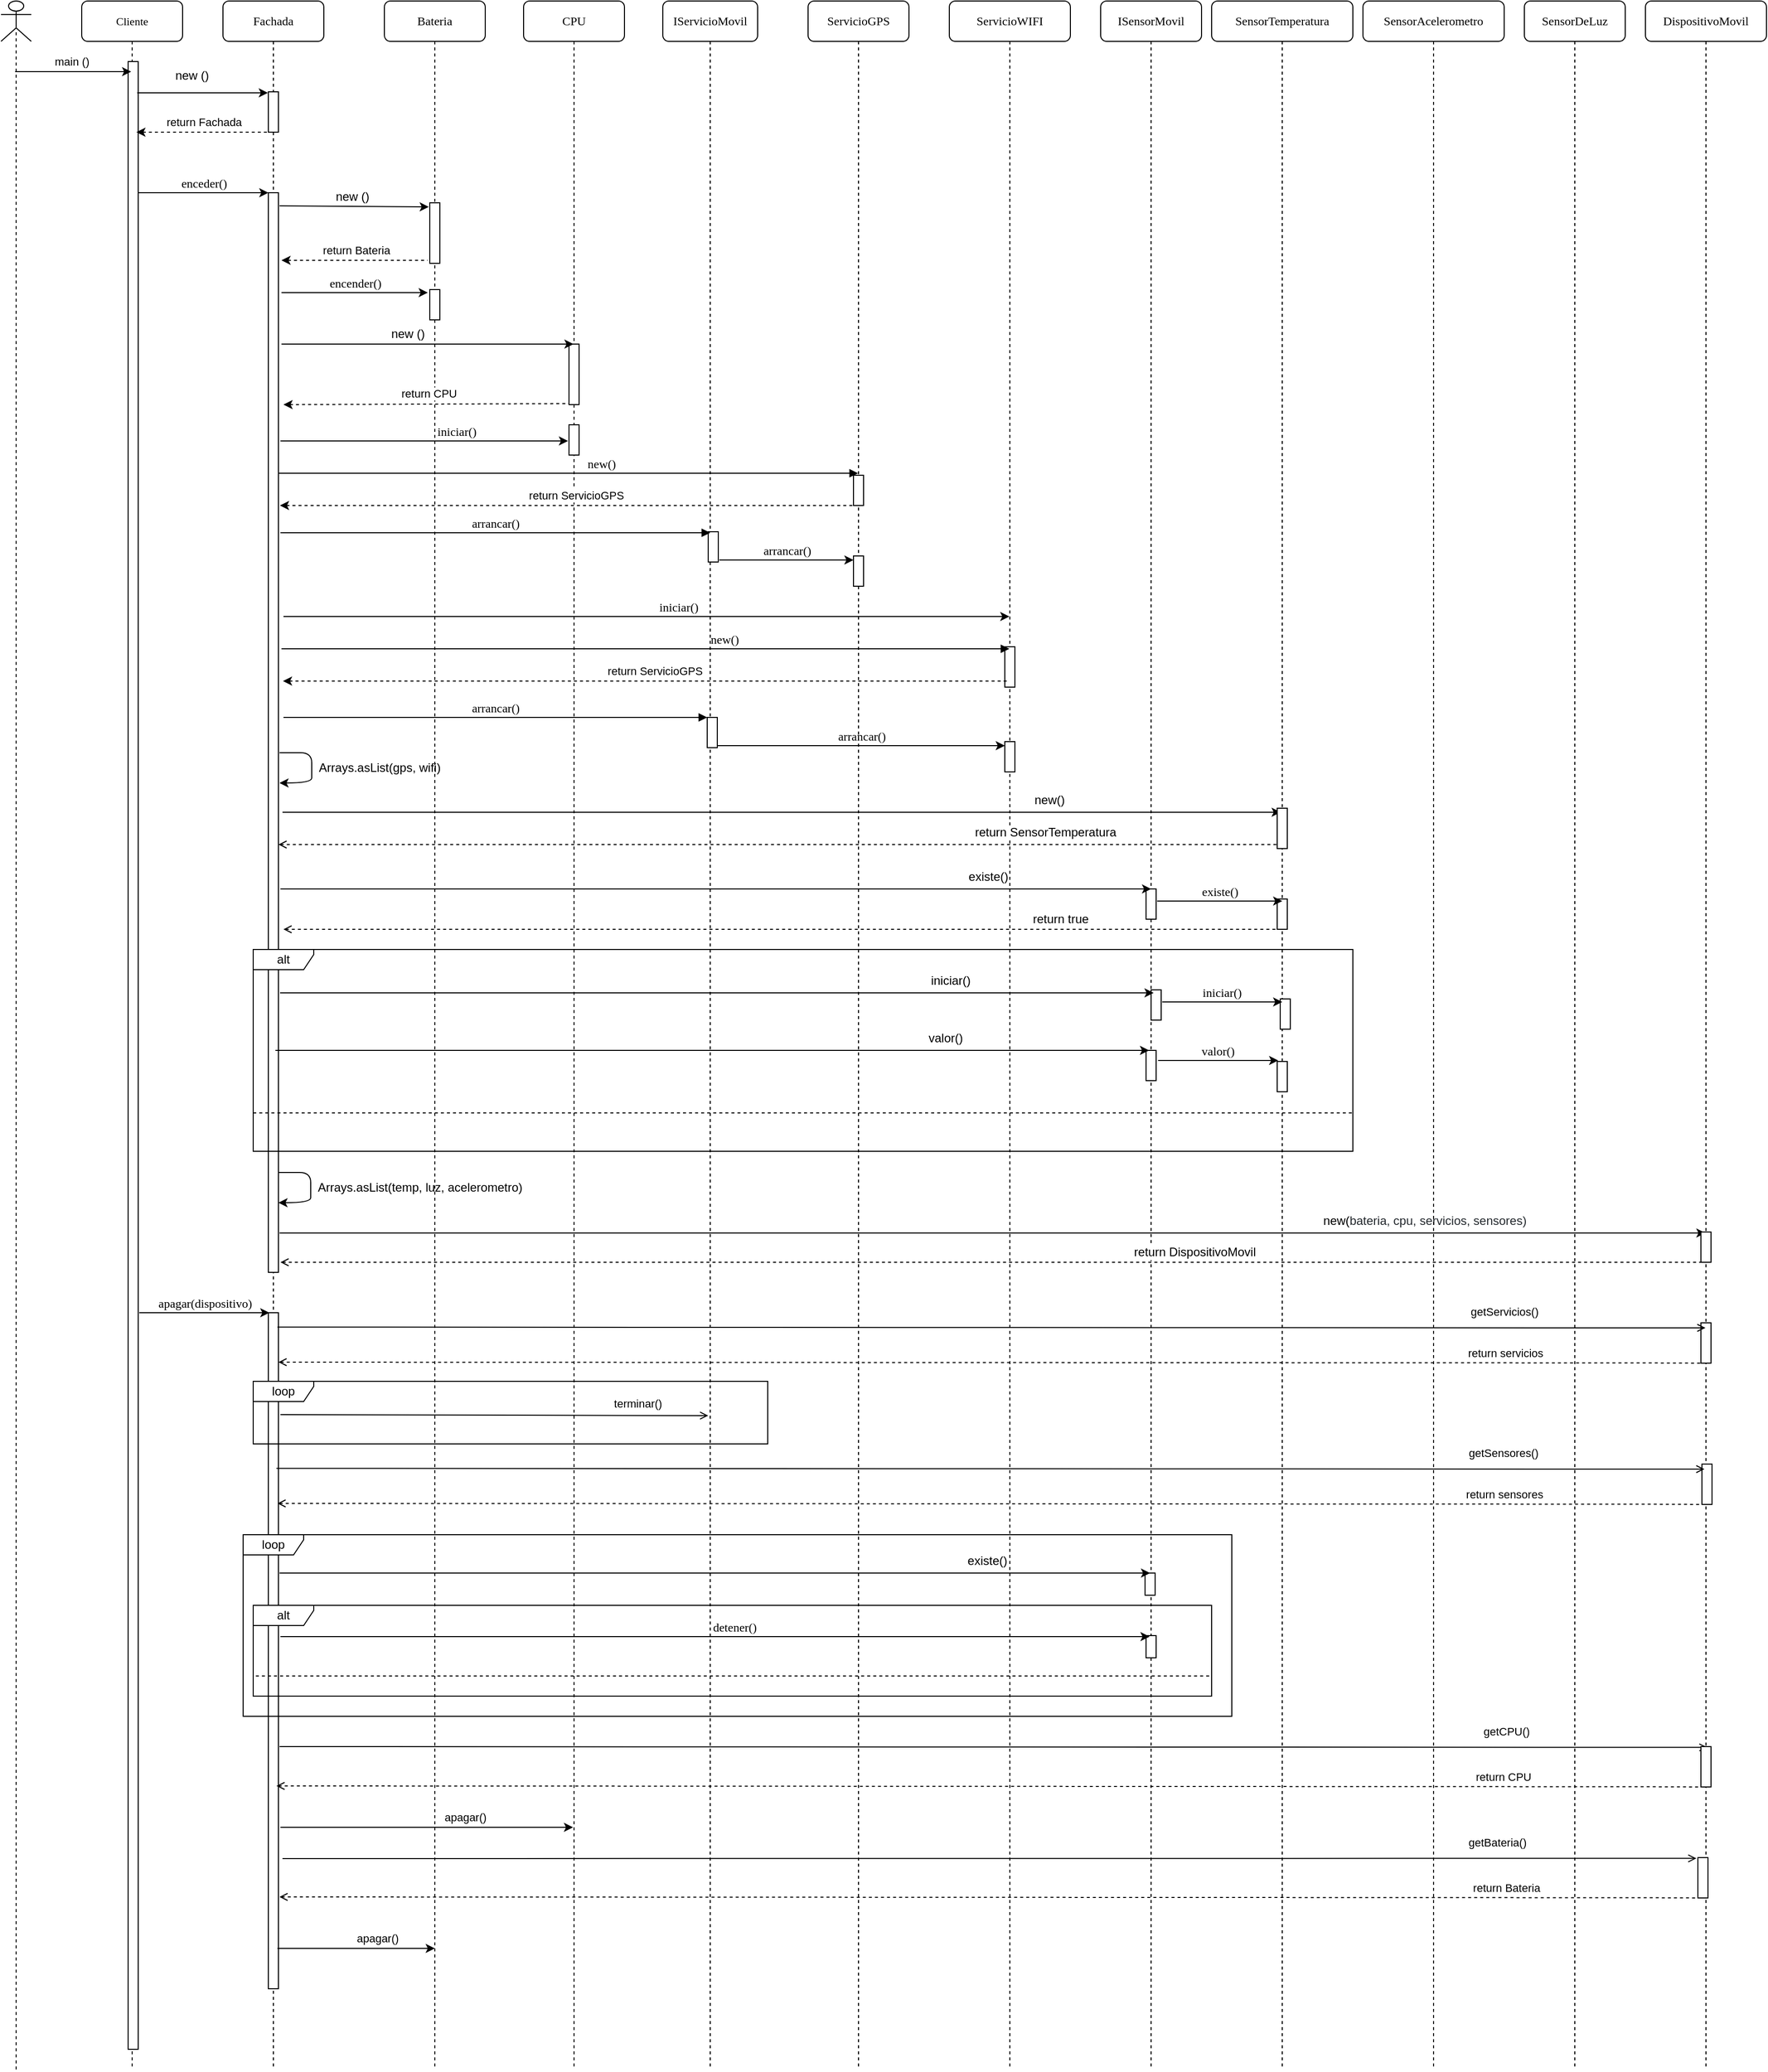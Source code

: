 <mxfile version="12.7.9" type="github"><diagram name="Page-1" id="13e1069c-82ec-6db2-03f1-153e76fe0fe0"><mxGraphModel dx="1108" dy="460" grid="1" gridSize="10" guides="1" tooltips="1" connect="1" arrows="1" fold="1" page="1" pageScale="1" pageWidth="3300" pageHeight="2339" background="#ffffff" math="0" shadow="0"><root><mxCell id="0"/><mxCell id="1" parent="0"/><mxCell id="7baba1c4bc27f4b0-7" value="ServicioWIFI" style="shape=umlLifeline;perimeter=lifelinePerimeter;whiteSpace=wrap;html=1;container=1;collapsible=0;recursiveResize=0;outlineConnect=0;rounded=1;shadow=0;comic=0;labelBackgroundColor=none;strokeWidth=1;fontFamily=Verdana;fontSize=12;align=center;" parent="1" vertex="1"><mxGeometry x="980" y="30" width="120" height="2050" as="geometry"/></mxCell><mxCell id="dIV_OlnVhRp4IpXmyCA_-24" value="" style="html=1;points=[];perimeter=orthogonalPerimeter;rounded=0;shadow=0;comic=0;labelBackgroundColor=none;strokeWidth=1;fontFamily=Verdana;fontSize=12;align=center;" parent="7baba1c4bc27f4b0-7" vertex="1"><mxGeometry x="55" y="640" width="10" height="40" as="geometry"/></mxCell><mxCell id="7baba1c4bc27f4b0-2" value="Fachada" style="shape=umlLifeline;perimeter=lifelinePerimeter;whiteSpace=wrap;html=1;container=1;collapsible=0;recursiveResize=0;outlineConnect=0;rounded=1;shadow=0;comic=0;labelBackgroundColor=none;strokeWidth=1;fontFamily=Verdana;fontSize=12;align=center;" parent="1" vertex="1"><mxGeometry x="260" y="30" width="100" height="2050" as="geometry"/></mxCell><mxCell id="7baba1c4bc27f4b0-10" value="" style="html=1;points=[];perimeter=orthogonalPerimeter;rounded=0;shadow=0;comic=0;labelBackgroundColor=none;strokeWidth=1;fontFamily=Verdana;fontSize=12;align=center;" parent="7baba1c4bc27f4b0-2" vertex="1"><mxGeometry x="45" y="190" width="10" height="1070" as="geometry"/></mxCell><mxCell id="dIV_OlnVhRp4IpXmyCA_-4" value="" style="html=1;points=[];perimeter=orthogonalPerimeter;rounded=0;shadow=0;comic=0;labelBackgroundColor=none;strokeWidth=1;fontFamily=Verdana;fontSize=12;align=center;" parent="7baba1c4bc27f4b0-2" vertex="1"><mxGeometry x="45" y="90" width="10" height="40" as="geometry"/></mxCell><mxCell id="dIV_OlnVhRp4IpXmyCA_-32" value="" style="curved=1;endArrow=none;html=1;endFill=0;startArrow=classic;startFill=1;" parent="7baba1c4bc27f4b0-2" edge="1"><mxGeometry width="50" height="50" relative="1" as="geometry"><mxPoint x="56" y="775" as="sourcePoint"/><mxPoint x="56" y="745" as="targetPoint"/><Array as="points"><mxPoint x="88" y="775"/><mxPoint x="88" y="765"/><mxPoint x="88" y="745"/><mxPoint x="66" y="745"/></Array></mxGeometry></mxCell><mxCell id="dIV_OlnVhRp4IpXmyCA_-35" value="" style="endArrow=classic;html=1;entryX=0.35;entryY=0.1;entryDx=0;entryDy=0;entryPerimeter=0;" parent="7baba1c4bc27f4b0-2" target="dIV_OlnVhRp4IpXmyCA_-37" edge="1"><mxGeometry width="50" height="50" relative="1" as="geometry"><mxPoint x="59" y="804" as="sourcePoint"/><mxPoint x="1048.5" y="804" as="targetPoint"/></mxGeometry></mxCell><mxCell id="dIV_OlnVhRp4IpXmyCA_-36" value="new()" style="text;html=1;align=center;verticalAlign=middle;resizable=0;points=[];labelBackgroundColor=#ffffff;" parent="dIV_OlnVhRp4IpXmyCA_-35" vertex="1" connectable="0"><mxGeometry x="-0.353" relative="1" as="geometry"><mxPoint x="440" y="-12" as="offset"/></mxGeometry></mxCell><mxCell id="dIV_OlnVhRp4IpXmyCA_-64" value="" style="endArrow=none;dashed=1;html=1;" parent="7baba1c4bc27f4b0-2" edge="1"><mxGeometry width="50" height="50" relative="1" as="geometry"><mxPoint x="30" y="1102" as="sourcePoint"/><mxPoint x="1120" y="1102" as="targetPoint"/></mxGeometry></mxCell><mxCell id="dIV_OlnVhRp4IpXmyCA_-77" value="" style="html=1;points=[];perimeter=orthogonalPerimeter;rounded=0;shadow=0;comic=0;labelBackgroundColor=none;strokeWidth=1;fontFamily=Verdana;fontSize=12;align=center;" parent="7baba1c4bc27f4b0-2" vertex="1"><mxGeometry x="45" y="1300" width="10" height="670" as="geometry"/></mxCell><mxCell id="7baba1c4bc27f4b0-3" value="Bateria" style="shape=umlLifeline;perimeter=lifelinePerimeter;whiteSpace=wrap;html=1;container=1;collapsible=0;recursiveResize=0;outlineConnect=0;rounded=1;shadow=0;comic=0;labelBackgroundColor=none;strokeWidth=1;fontFamily=Verdana;fontSize=12;align=center;" parent="1" vertex="1"><mxGeometry x="420" y="30" width="100" height="2050" as="geometry"/></mxCell><mxCell id="dIV_OlnVhRp4IpXmyCA_-8" value="" style="html=1;points=[];perimeter=orthogonalPerimeter;rounded=0;shadow=0;comic=0;labelBackgroundColor=none;strokeWidth=1;fontFamily=Verdana;fontSize=12;align=center;" parent="7baba1c4bc27f4b0-3" vertex="1"><mxGeometry x="45" y="200" width="10" height="60" as="geometry"/></mxCell><mxCell id="dIV_OlnVhRp4IpXmyCA_-10" value="" style="html=1;points=[];perimeter=orthogonalPerimeter;rounded=0;shadow=0;comic=0;labelBackgroundColor=none;strokeWidth=1;fontFamily=Verdana;fontSize=12;align=center;" parent="7baba1c4bc27f4b0-3" vertex="1"><mxGeometry x="45" y="286" width="10" height="30" as="geometry"/></mxCell><mxCell id="VKSqJdrTkiG6lrWEfoQP-1" value="getCPU()" style="endArrow=open;html=1;exitX=0.9;exitY=0.037;exitDx=0;exitDy=0;exitPerimeter=0;endFill=0;" parent="7baba1c4bc27f4b0-3" edge="1"><mxGeometry x="0.718" y="16" width="50" height="50" relative="1" as="geometry"><mxPoint x="-104" y="1730.0" as="sourcePoint"/><mxPoint x="1311.5" y="1730.76" as="targetPoint"/><Array as="points"><mxPoint x="1252" y="1730.76"/></Array><mxPoint as="offset"/></mxGeometry></mxCell><mxCell id="7baba1c4bc27f4b0-4" value="CPU" style="shape=umlLifeline;perimeter=lifelinePerimeter;whiteSpace=wrap;html=1;container=1;collapsible=0;recursiveResize=0;outlineConnect=0;rounded=1;shadow=0;comic=0;labelBackgroundColor=none;strokeWidth=1;fontFamily=Verdana;fontSize=12;align=center;" parent="1" vertex="1"><mxGeometry x="558" y="30" width="100" height="2050" as="geometry"/></mxCell><mxCell id="dIV_OlnVhRp4IpXmyCA_-15" value="return CPU" style="endArrow=none;dashed=1;html=1;startArrow=classic;startFill=1;" parent="7baba1c4bc27f4b0-4" edge="1"><mxGeometry x="0.022" y="10" width="50" height="50" relative="1" as="geometry"><mxPoint x="-238" y="400" as="sourcePoint"/><mxPoint x="44.83" y="399" as="targetPoint"/><mxPoint as="offset"/></mxGeometry></mxCell><mxCell id="dIV_OlnVhRp4IpXmyCA_-16" value="" style="html=1;points=[];perimeter=orthogonalPerimeter;rounded=0;shadow=0;comic=0;labelBackgroundColor=none;strokeWidth=1;fontFamily=Verdana;fontSize=12;align=center;" parent="7baba1c4bc27f4b0-4" vertex="1"><mxGeometry x="45" y="340" width="10" height="60" as="geometry"/></mxCell><mxCell id="7baba1c4bc27f4b0-5" value="IServicioMovil" style="shape=umlLifeline;perimeter=lifelinePerimeter;whiteSpace=wrap;html=1;container=1;collapsible=0;recursiveResize=0;outlineConnect=0;rounded=1;shadow=0;comic=0;labelBackgroundColor=none;strokeWidth=1;fontFamily=Verdana;fontSize=12;align=center;" parent="1" vertex="1"><mxGeometry x="696" y="30" width="94" height="2050" as="geometry"/></mxCell><mxCell id="dIV_OlnVhRp4IpXmyCA_-20" value="" style="html=1;points=[];perimeter=orthogonalPerimeter;rounded=0;shadow=0;comic=0;labelBackgroundColor=none;strokeWidth=1;fontFamily=Verdana;fontSize=12;align=center;" parent="7baba1c4bc27f4b0-5" vertex="1"><mxGeometry x="45" y="526" width="10" height="30" as="geometry"/></mxCell><mxCell id="7baba1c4bc27f4b0-6" value="ServicioGPS" style="shape=umlLifeline;perimeter=lifelinePerimeter;whiteSpace=wrap;html=1;container=1;collapsible=0;recursiveResize=0;outlineConnect=0;rounded=1;shadow=0;comic=0;labelBackgroundColor=none;strokeWidth=1;fontFamily=Verdana;fontSize=12;align=center;" parent="1" vertex="1"><mxGeometry x="840" y="30" width="100" height="2050" as="geometry"/></mxCell><mxCell id="dIV_OlnVhRp4IpXmyCA_-19" value="" style="html=1;points=[];perimeter=orthogonalPerimeter;rounded=0;shadow=0;comic=0;labelBackgroundColor=none;strokeWidth=1;fontFamily=Verdana;fontSize=12;align=center;" parent="7baba1c4bc27f4b0-6" vertex="1"><mxGeometry x="45" y="470" width="10" height="30" as="geometry"/></mxCell><mxCell id="dIV_OlnVhRp4IpXmyCA_-22" value="" style="html=1;points=[];perimeter=orthogonalPerimeter;rounded=0;shadow=0;comic=0;labelBackgroundColor=none;strokeWidth=1;fontFamily=Verdana;fontSize=12;align=center;" parent="7baba1c4bc27f4b0-6" vertex="1"><mxGeometry x="45" y="550" width="10" height="30" as="geometry"/></mxCell><mxCell id="7baba1c4bc27f4b0-8" value="&lt;font style=&quot;font-size: 11px&quot;&gt;Cliente&lt;/font&gt;" style="shape=umlLifeline;perimeter=lifelinePerimeter;whiteSpace=wrap;html=1;container=1;collapsible=0;recursiveResize=0;outlineConnect=0;rounded=1;shadow=0;comic=0;labelBackgroundColor=none;strokeWidth=1;fontFamily=Verdana;fontSize=12;align=center;" parent="1" vertex="1"><mxGeometry x="120" y="30" width="100" height="2050" as="geometry"/></mxCell><mxCell id="7baba1c4bc27f4b0-9" value="" style="html=1;points=[];perimeter=orthogonalPerimeter;rounded=0;shadow=0;comic=0;labelBackgroundColor=none;strokeWidth=1;fontFamily=Verdana;fontSize=12;align=center;" parent="7baba1c4bc27f4b0-8" vertex="1"><mxGeometry x="46" y="60" width="10" height="1970" as="geometry"/></mxCell><mxCell id="7baba1c4bc27f4b0-11" value="enceder()" style="html=1;verticalAlign=bottom;endArrow=classic;entryX=0;entryY=0;labelBackgroundColor=none;fontFamily=Verdana;fontSize=12;edgeStyle=elbowEdgeStyle;elbow=vertical;endFill=1;" parent="1" source="7baba1c4bc27f4b0-9" target="7baba1c4bc27f4b0-10" edge="1"><mxGeometry relative="1" as="geometry"><mxPoint x="240" y="140" as="sourcePoint"/></mxGeometry></mxCell><mxCell id="KSExMBOpnPevKTyG2uEo-1" value="" style="shape=umlActor;verticalLabelPosition=bottom;labelBackgroundColor=#ffffff;verticalAlign=top;html=1;" parent="1" vertex="1"><mxGeometry x="40" y="30" width="30" height="40" as="geometry"/></mxCell><mxCell id="KSExMBOpnPevKTyG2uEo-6" value="" style="endArrow=none;dashed=1;html=1;entryX=0.5;entryY=0.725;entryDx=0;entryDy=0;entryPerimeter=0;" parent="1" target="KSExMBOpnPevKTyG2uEo-1" edge="1"><mxGeometry width="50" height="50" relative="1" as="geometry"><mxPoint x="55" y="2080" as="sourcePoint"/><mxPoint x="54.99" y="70.02" as="targetPoint"/></mxGeometry></mxCell><mxCell id="KSExMBOpnPevKTyG2uEo-7" value="" style="endArrow=classic;startArrow=none;html=1;startFill=0;endFill=1;" parent="1" edge="1"><mxGeometry width="50" height="50" relative="1" as="geometry"><mxPoint x="54" y="100" as="sourcePoint"/><mxPoint x="169" y="100" as="targetPoint"/><Array as="points"><mxPoint x="109" y="100"/></Array></mxGeometry></mxCell><mxCell id="KSExMBOpnPevKTyG2uEo-8" value="&lt;span style=&quot;font-size: 11px ; background-color: rgb(255 , 255 , 255)&quot;&gt;main ()&lt;/span&gt;" style="text;html=1;align=center;verticalAlign=middle;resizable=0;points=[];autosize=1;" parent="1" vertex="1"><mxGeometry x="85" y="80" width="50" height="20" as="geometry"/></mxCell><mxCell id="KSExMBOpnPevKTyG2uEo-14" value="ISensorMovil" style="shape=umlLifeline;perimeter=lifelinePerimeter;whiteSpace=wrap;html=1;container=1;collapsible=0;recursiveResize=0;outlineConnect=0;rounded=1;shadow=0;comic=0;labelBackgroundColor=none;strokeWidth=1;fontFamily=Verdana;fontSize=12;align=center;" parent="1" vertex="1"><mxGeometry x="1130" y="30" width="100" height="2050" as="geometry"/></mxCell><mxCell id="dIV_OlnVhRp4IpXmyCA_-43" value="" style="html=1;points=[];perimeter=orthogonalPerimeter;rounded=0;shadow=0;comic=0;labelBackgroundColor=none;strokeWidth=1;fontFamily=Verdana;fontSize=12;align=center;" parent="KSExMBOpnPevKTyG2uEo-14" vertex="1"><mxGeometry x="45" y="880" width="10" height="30" as="geometry"/></mxCell><mxCell id="dIV_OlnVhRp4IpXmyCA_-56" value="" style="html=1;points=[];perimeter=orthogonalPerimeter;rounded=0;shadow=0;comic=0;labelBackgroundColor=none;strokeWidth=1;fontFamily=Verdana;fontSize=12;align=center;" parent="KSExMBOpnPevKTyG2uEo-14" vertex="1"><mxGeometry x="50" y="980" width="10" height="30" as="geometry"/></mxCell><mxCell id="dIV_OlnVhRp4IpXmyCA_-62" value="" style="html=1;points=[];perimeter=orthogonalPerimeter;rounded=0;shadow=0;comic=0;labelBackgroundColor=none;strokeWidth=1;fontFamily=Verdana;fontSize=12;align=center;" parent="KSExMBOpnPevKTyG2uEo-14" vertex="1"><mxGeometry x="45" y="1040" width="10" height="30" as="geometry"/></mxCell><mxCell id="dIV_OlnVhRp4IpXmyCA_-71" value="" style="endArrow=classic;html=1;" parent="KSExMBOpnPevKTyG2uEo-14" target="KSExMBOpnPevKTyG2uEo-19" edge="1"><mxGeometry width="50" height="50" relative="1" as="geometry"><mxPoint x="-814" y="1221" as="sourcePoint"/><mxPoint x="175.5" y="1221" as="targetPoint"/></mxGeometry></mxCell><mxCell id="dIV_OlnVhRp4IpXmyCA_-72" value="new(&lt;span style=&quot;color: rgb(36 , 41 , 46) ; white-space: pre&quot;&gt;bateria, cpu, servicios, sensores)&lt;/span&gt;" style="text;html=1;align=center;verticalAlign=middle;resizable=0;points=[];labelBackgroundColor=#ffffff;" parent="dIV_OlnVhRp4IpXmyCA_-71" vertex="1" connectable="0"><mxGeometry x="-0.353" relative="1" as="geometry"><mxPoint x="677" y="-12" as="offset"/></mxGeometry></mxCell><mxCell id="dIV_OlnVhRp4IpXmyCA_-92" value="" style="html=1;points=[];perimeter=orthogonalPerimeter;rounded=0;shadow=0;comic=0;labelBackgroundColor=none;strokeWidth=1;fontFamily=Verdana;fontSize=12;align=center;" parent="KSExMBOpnPevKTyG2uEo-14" vertex="1"><mxGeometry x="44" y="1558" width="10" height="22" as="geometry"/></mxCell><mxCell id="dIV_OlnVhRp4IpXmyCA_-95" value="" style="html=1;points=[];perimeter=orthogonalPerimeter;rounded=0;shadow=0;comic=0;labelBackgroundColor=none;strokeWidth=1;fontFamily=Verdana;fontSize=12;align=center;" parent="KSExMBOpnPevKTyG2uEo-14" vertex="1"><mxGeometry x="45" y="1620" width="10" height="22" as="geometry"/></mxCell><mxCell id="KSExMBOpnPevKTyG2uEo-16" value="SensorTemperatura" style="shape=umlLifeline;perimeter=lifelinePerimeter;whiteSpace=wrap;html=1;container=1;collapsible=0;recursiveResize=0;outlineConnect=0;rounded=1;shadow=0;comic=0;labelBackgroundColor=none;strokeWidth=1;fontFamily=Verdana;fontSize=12;align=center;" parent="1" vertex="1"><mxGeometry x="1240" y="30" width="140" height="2050" as="geometry"/></mxCell><mxCell id="dIV_OlnVhRp4IpXmyCA_-37" value="" style="html=1;points=[];perimeter=orthogonalPerimeter;rounded=0;shadow=0;comic=0;labelBackgroundColor=none;strokeWidth=1;fontFamily=Verdana;fontSize=12;align=center;" parent="KSExMBOpnPevKTyG2uEo-16" vertex="1"><mxGeometry x="65" y="800" width="10" height="40" as="geometry"/></mxCell><mxCell id="dIV_OlnVhRp4IpXmyCA_-45" value="" style="html=1;points=[];perimeter=orthogonalPerimeter;rounded=0;shadow=0;comic=0;labelBackgroundColor=none;strokeWidth=1;fontFamily=Verdana;fontSize=12;align=center;" parent="KSExMBOpnPevKTyG2uEo-16" vertex="1"><mxGeometry x="65" y="890" width="10" height="30" as="geometry"/></mxCell><mxCell id="dIV_OlnVhRp4IpXmyCA_-57" value="" style="html=1;points=[];perimeter=orthogonalPerimeter;rounded=0;shadow=0;comic=0;labelBackgroundColor=none;strokeWidth=1;fontFamily=Verdana;fontSize=12;align=center;" parent="KSExMBOpnPevKTyG2uEo-16" vertex="1"><mxGeometry x="68" y="989" width="10" height="30" as="geometry"/></mxCell><mxCell id="dIV_OlnVhRp4IpXmyCA_-61" value="" style="html=1;points=[];perimeter=orthogonalPerimeter;rounded=0;shadow=0;comic=0;labelBackgroundColor=none;strokeWidth=1;fontFamily=Verdana;fontSize=12;align=center;" parent="KSExMBOpnPevKTyG2uEo-16" vertex="1"><mxGeometry x="65" y="1051" width="10" height="30" as="geometry"/></mxCell><mxCell id="KSExMBOpnPevKTyG2uEo-17" value="SensorAcelerometro" style="shape=umlLifeline;perimeter=lifelinePerimeter;whiteSpace=wrap;html=1;container=1;collapsible=0;recursiveResize=0;outlineConnect=0;rounded=1;shadow=0;comic=0;labelBackgroundColor=none;strokeWidth=1;fontFamily=Verdana;fontSize=12;align=center;" parent="1" vertex="1"><mxGeometry x="1390" y="30" width="140" height="2050" as="geometry"/></mxCell><mxCell id="KSExMBOpnPevKTyG2uEo-18" value="SensorDeLuz" style="shape=umlLifeline;perimeter=lifelinePerimeter;whiteSpace=wrap;html=1;container=1;collapsible=0;recursiveResize=0;outlineConnect=0;rounded=1;shadow=0;comic=0;labelBackgroundColor=none;strokeWidth=1;fontFamily=Verdana;fontSize=12;align=center;" parent="1" vertex="1"><mxGeometry x="1550" y="30" width="100" height="2050" as="geometry"/></mxCell><mxCell id="KSExMBOpnPevKTyG2uEo-19" value="DispositivoMovil" style="shape=umlLifeline;perimeter=lifelinePerimeter;whiteSpace=wrap;html=1;container=1;collapsible=0;recursiveResize=0;outlineConnect=0;rounded=1;shadow=0;comic=0;labelBackgroundColor=none;strokeWidth=1;fontFamily=Verdana;fontSize=12;align=center;" parent="1" vertex="1"><mxGeometry x="1670" y="30" width="120" height="2050" as="geometry"/></mxCell><mxCell id="dIV_OlnVhRp4IpXmyCA_-73" value="" style="endArrow=none;html=1;startArrow=open;startFill=0;endFill=0;dashed=1;" parent="KSExMBOpnPevKTyG2uEo-19" edge="1"><mxGeometry width="50" height="50" relative="1" as="geometry"><mxPoint x="-1353" y="1250" as="sourcePoint"/><mxPoint x="56.5" y="1250" as="targetPoint"/></mxGeometry></mxCell><mxCell id="dIV_OlnVhRp4IpXmyCA_-74" value="return DispositivoMovil" style="text;html=1;align=center;verticalAlign=middle;resizable=0;points=[];labelBackgroundColor=#ffffff;" parent="dIV_OlnVhRp4IpXmyCA_-73" vertex="1" connectable="0"><mxGeometry x="-0.353" relative="1" as="geometry"><mxPoint x="450" y="-10" as="offset"/></mxGeometry></mxCell><mxCell id="dIV_OlnVhRp4IpXmyCA_-75" value="" style="html=1;points=[];perimeter=orthogonalPerimeter;rounded=0;shadow=0;comic=0;labelBackgroundColor=none;strokeWidth=1;fontFamily=Verdana;fontSize=12;align=center;" parent="KSExMBOpnPevKTyG2uEo-19" vertex="1"><mxGeometry x="55" y="1220" width="10" height="30" as="geometry"/></mxCell><mxCell id="dIV_OlnVhRp4IpXmyCA_-83" value="" style="html=1;points=[];perimeter=orthogonalPerimeter;rounded=0;shadow=0;comic=0;labelBackgroundColor=none;strokeWidth=1;fontFamily=Verdana;fontSize=12;align=center;" parent="KSExMBOpnPevKTyG2uEo-19" vertex="1"><mxGeometry x="55" y="1310" width="10" height="40" as="geometry"/></mxCell><mxCell id="dIV_OlnVhRp4IpXmyCA_-87" value="" style="html=1;points=[];perimeter=orthogonalPerimeter;rounded=0;shadow=0;comic=0;labelBackgroundColor=none;strokeWidth=1;fontFamily=Verdana;fontSize=12;align=center;" parent="KSExMBOpnPevKTyG2uEo-19" vertex="1"><mxGeometry x="56" y="1450" width="10" height="40" as="geometry"/></mxCell><mxCell id="VKSqJdrTkiG6lrWEfoQP-2" value="" style="html=1;points=[];perimeter=orthogonalPerimeter;rounded=0;shadow=0;comic=0;labelBackgroundColor=none;strokeWidth=1;fontFamily=Verdana;fontSize=12;align=center;" parent="KSExMBOpnPevKTyG2uEo-19" vertex="1"><mxGeometry x="55" y="1730" width="10" height="40" as="geometry"/></mxCell><mxCell id="VKSqJdrTkiG6lrWEfoQP-3" value="return CPU" style="endArrow=none;html=1;dashed=1;exitX=0.9;exitY=0.037;exitDx=0;exitDy=0;exitPerimeter=0;startArrow=open;startFill=0;entryX=0.5;entryY=0.7;entryDx=0;entryDy=0;entryPerimeter=0;" parent="KSExMBOpnPevKTyG2uEo-19" edge="1"><mxGeometry x="0.719" y="10" width="50" height="50" relative="1" as="geometry"><mxPoint x="-1357" y="1769" as="sourcePoint"/><mxPoint x="57" y="1770" as="targetPoint"/><Array as="points"><mxPoint x="-1" y="1769.76"/></Array><mxPoint as="offset"/></mxGeometry></mxCell><mxCell id="dIV_OlnVhRp4IpXmyCA_-2" value="" style="endArrow=classic;startArrow=none;html=1;startFill=0;endFill=1;" parent="1" edge="1"><mxGeometry width="50" height="50" relative="1" as="geometry"><mxPoint x="175" y="121" as="sourcePoint"/><mxPoint x="304.5" y="121" as="targetPoint"/><Array as="points"/></mxGeometry></mxCell><mxCell id="dIV_OlnVhRp4IpXmyCA_-3" value="new ()" style="text;html=1;align=center;verticalAlign=middle;resizable=0;points=[];labelBackgroundColor=#ffffff;" parent="dIV_OlnVhRp4IpXmyCA_-2" vertex="1" connectable="0"><mxGeometry x="-0.248" y="1" relative="1" as="geometry"><mxPoint x="5" y="-16" as="offset"/></mxGeometry></mxCell><mxCell id="dIV_OlnVhRp4IpXmyCA_-5" value="return Fachada" style="endArrow=none;dashed=1;html=1;startArrow=classic;startFill=1;" parent="1" edge="1"><mxGeometry x="0.022" y="10" width="50" height="50" relative="1" as="geometry"><mxPoint x="174.167" y="160" as="sourcePoint"/><mxPoint x="305" y="160" as="targetPoint"/><mxPoint as="offset"/></mxGeometry></mxCell><mxCell id="7baba1c4bc27f4b0-16" value="" style="html=1;points=[];perimeter=orthogonalPerimeter;rounded=0;shadow=0;comic=0;labelBackgroundColor=none;strokeWidth=1;fontFamily=Verdana;fontSize=12;align=center;" parent="1" vertex="1"><mxGeometry x="603" y="450" width="10" height="30" as="geometry"/></mxCell><mxCell id="KSExMBOpnPevKTyG2uEo-11" value="arrancar()" style="html=1;verticalAlign=bottom;endArrow=block;labelBackgroundColor=none;fontFamily=Verdana;fontSize=12;edgeStyle=elbowEdgeStyle;elbow=vertical;entryX=0.45;entryY=0.712;entryDx=0;entryDy=0;entryPerimeter=0;" parent="1" edge="1"><mxGeometry relative="1" as="geometry"><mxPoint x="317" y="557" as="sourcePoint"/><mxPoint x="743" y="556.76" as="targetPoint"/><Array as="points"><mxPoint x="662" y="557"/></Array></mxGeometry></mxCell><mxCell id="7baba1c4bc27f4b0-20" value="&amp;nbsp; &amp;nbsp; &amp;nbsp; &amp;nbsp; &amp;nbsp; &amp;nbsp; &amp;nbsp; &amp;nbsp; &amp;nbsp; &amp;nbsp; &amp;nbsp; &amp;nbsp; &amp;nbsp; &amp;nbsp; &amp;nbsp; &amp;nbsp; &amp;nbsp; &amp;nbsp; &amp;nbsp; &amp;nbsp; &amp;nbsp; &amp;nbsp; &amp;nbsp; &amp;nbsp; &amp;nbsp; &amp;nbsp; &amp;nbsp; &amp;nbsp; &amp;nbsp; &amp;nbsp; &amp;nbsp; &amp;nbsp; &amp;nbsp; &amp;nbsp; &amp;nbsp; &amp;nbsp; &amp;nbsp; &amp;nbsp; &amp;nbsp; &amp;nbsp; &amp;nbsp; &amp;nbsp; &amp;nbsp; &amp;nbsp; &amp;nbsp; &amp;nbsp; &amp;nbsp; &amp;nbsp; &amp;nbsp; &amp;nbsp; &amp;nbsp; &amp;nbsp; &amp;nbsp; &amp;nbsp; &amp;nbsp; &amp;nbsp; &amp;nbsp; &amp;nbsp; &amp;nbsp; &amp;nbsp; &amp;nbsp; &amp;nbsp; &amp;nbsp; &amp;nbsp; &amp;nbsp; &amp;nbsp; &amp;nbsp; &amp;nbsp; &amp;nbsp; &amp;nbsp; &amp;nbsp; new()" style="html=1;verticalAlign=bottom;endArrow=block;labelBackgroundColor=none;fontFamily=Verdana;fontSize=12;edgeStyle=elbowEdgeStyle;elbow=vertical;" parent="1" target="7baba1c4bc27f4b0-6" edge="1"><mxGeometry x="0.624" y="-360" relative="1" as="geometry"><mxPoint x="315" y="498" as="sourcePoint"/><mxPoint x="740" y="498" as="targetPoint"/><Array as="points"><mxPoint x="660" y="498"/></Array><mxPoint x="-360" y="-360" as="offset"/></mxGeometry></mxCell><mxCell id="7baba1c4bc27f4b0-17" value="&amp;nbsp; &amp;nbsp; &amp;nbsp; &amp;nbsp; &amp;nbsp; &amp;nbsp; &amp;nbsp; &amp;nbsp; &amp;nbsp; &amp;nbsp; &amp;nbsp;iniciar()" style="html=1;verticalAlign=bottom;endArrow=classic;labelBackgroundColor=none;fontFamily=Verdana;fontSize=12;edgeStyle=elbowEdgeStyle;elbow=vertical;entryX=0.5;entryY=0.056;entryDx=0;entryDy=0;entryPerimeter=0;endFill=1;" parent="1" edge="1"><mxGeometry relative="1" as="geometry"><mxPoint x="317" y="466" as="sourcePoint"/><Array as="points"><mxPoint x="467" y="466"/></Array><mxPoint x="602" y="466.08" as="targetPoint"/></mxGeometry></mxCell><mxCell id="7baba1c4bc27f4b0-14" value="encender()" style="html=1;verticalAlign=bottom;endArrow=classic;labelBackgroundColor=none;fontFamily=Verdana;fontSize=12;edgeStyle=elbowEdgeStyle;elbow=vertical;endFill=1;" parent="1" edge="1"><mxGeometry relative="1" as="geometry"><mxPoint x="318" y="319" as="sourcePoint"/><mxPoint x="463" y="319" as="targetPoint"/></mxGeometry></mxCell><mxCell id="dIV_OlnVhRp4IpXmyCA_-6" value="" style="endArrow=classic;startArrow=none;html=1;startFill=0;endFill=1;entryX=-0.1;entryY=0.067;entryDx=0;entryDy=0;entryPerimeter=0;" parent="1" target="dIV_OlnVhRp4IpXmyCA_-8" edge="1"><mxGeometry width="50" height="50" relative="1" as="geometry"><mxPoint x="316" y="233" as="sourcePoint"/><mxPoint x="468.5" y="233" as="targetPoint"/><Array as="points"/></mxGeometry></mxCell><mxCell id="dIV_OlnVhRp4IpXmyCA_-7" value="new ()" style="text;html=1;align=center;verticalAlign=middle;resizable=0;points=[];labelBackgroundColor=#ffffff;" parent="dIV_OlnVhRp4IpXmyCA_-6" vertex="1" connectable="0"><mxGeometry x="-0.248" y="1" relative="1" as="geometry"><mxPoint x="16" y="-9" as="offset"/></mxGeometry></mxCell><mxCell id="dIV_OlnVhRp4IpXmyCA_-9" value="return Bateria" style="endArrow=none;dashed=1;html=1;startArrow=classic;startFill=1;" parent="1" edge="1"><mxGeometry x="0.022" y="10" width="50" height="50" relative="1" as="geometry"><mxPoint x="318" y="287" as="sourcePoint"/><mxPoint x="462.83" y="287" as="targetPoint"/><mxPoint as="offset"/></mxGeometry></mxCell><mxCell id="dIV_OlnVhRp4IpXmyCA_-13" value="" style="endArrow=classic;startArrow=none;html=1;startFill=0;endFill=1;" parent="1" target="7baba1c4bc27f4b0-4" edge="1"><mxGeometry width="50" height="50" relative="1" as="geometry"><mxPoint x="318" y="370" as="sourcePoint"/><mxPoint x="466" y="371.02" as="targetPoint"/><Array as="points"/></mxGeometry></mxCell><mxCell id="dIV_OlnVhRp4IpXmyCA_-14" value="new ()" style="text;html=1;align=center;verticalAlign=middle;resizable=0;points=[];labelBackgroundColor=#ffffff;" parent="dIV_OlnVhRp4IpXmyCA_-13" vertex="1" connectable="0"><mxGeometry x="-0.248" y="1" relative="1" as="geometry"><mxPoint x="16" y="-9" as="offset"/></mxGeometry></mxCell><mxCell id="dIV_OlnVhRp4IpXmyCA_-17" value="return ServicioGPS" style="endArrow=none;dashed=1;html=1;startArrow=classic;startFill=1;" parent="1" edge="1"><mxGeometry x="0.022" y="10" width="50" height="50" relative="1" as="geometry"><mxPoint x="316.5" y="530" as="sourcePoint"/><mxPoint x="890" y="530" as="targetPoint"/><mxPoint as="offset"/></mxGeometry></mxCell><mxCell id="dIV_OlnVhRp4IpXmyCA_-21" value="arrancar()" style="html=1;verticalAlign=bottom;endArrow=classic;labelBackgroundColor=none;fontFamily=Verdana;fontSize=12;edgeStyle=elbowEdgeStyle;elbow=vertical;endFill=1;entryX=0;entryY=0.133;entryDx=0;entryDy=0;entryPerimeter=0;" parent="1" target="dIV_OlnVhRp4IpXmyCA_-22" edge="1"><mxGeometry relative="1" as="geometry"><mxPoint x="752" y="584" as="sourcePoint"/><mxPoint x="880" y="584" as="targetPoint"/></mxGeometry></mxCell><mxCell id="dIV_OlnVhRp4IpXmyCA_-26" value="arrancar()" style="html=1;verticalAlign=bottom;endArrow=block;labelBackgroundColor=none;fontFamily=Verdana;fontSize=12;edgeStyle=elbowEdgeStyle;elbow=vertical;" parent="1" edge="1"><mxGeometry relative="1" as="geometry"><mxPoint x="320" y="740" as="sourcePoint"/><mxPoint x="740" y="740" as="targetPoint"/><Array as="points"><mxPoint x="665" y="740"/></Array></mxGeometry></mxCell><mxCell id="dIV_OlnVhRp4IpXmyCA_-27" value="&amp;nbsp; &amp;nbsp; &amp;nbsp; &amp;nbsp; &amp;nbsp; &amp;nbsp; &amp;nbsp; &amp;nbsp; &amp;nbsp; &amp;nbsp; &amp;nbsp; &amp;nbsp; &amp;nbsp; &amp;nbsp; &amp;nbsp; &amp;nbsp; &amp;nbsp; &amp;nbsp; &amp;nbsp; &amp;nbsp; &amp;nbsp; &amp;nbsp; &amp;nbsp; &amp;nbsp; &amp;nbsp; &amp;nbsp; &amp;nbsp; &amp;nbsp; &amp;nbsp; &amp;nbsp; &amp;nbsp; &amp;nbsp; &amp;nbsp; &amp;nbsp; &amp;nbsp; &amp;nbsp; &amp;nbsp; &amp;nbsp; &amp;nbsp; &amp;nbsp; &amp;nbsp; &amp;nbsp; &amp;nbsp; &amp;nbsp; &amp;nbsp; &amp;nbsp; &amp;nbsp; &amp;nbsp; &amp;nbsp; &amp;nbsp; &amp;nbsp; &amp;nbsp; &amp;nbsp; &amp;nbsp; &amp;nbsp; &amp;nbsp; &amp;nbsp; &amp;nbsp; &amp;nbsp; &amp;nbsp; &amp;nbsp; &amp;nbsp; &amp;nbsp; &amp;nbsp; &amp;nbsp; &amp;nbsp; &amp;nbsp; &amp;nbsp; &amp;nbsp; &amp;nbsp; &amp;nbsp; new()" style="html=1;verticalAlign=bottom;endArrow=block;labelBackgroundColor=none;fontFamily=Verdana;fontSize=12;edgeStyle=elbowEdgeStyle;elbow=vertical;" parent="1" target="7baba1c4bc27f4b0-7" edge="1"><mxGeometry x="0.624" y="-360" relative="1" as="geometry"><mxPoint x="318" y="672" as="sourcePoint"/><mxPoint x="892.5" y="672" as="targetPoint"/><Array as="points"><mxPoint x="663" y="672"/></Array><mxPoint x="-360" y="-360" as="offset"/></mxGeometry></mxCell><mxCell id="dIV_OlnVhRp4IpXmyCA_-28" value="&amp;nbsp; &amp;nbsp; &amp;nbsp; &amp;nbsp; &amp;nbsp; &amp;nbsp; &amp;nbsp; &amp;nbsp; &amp;nbsp; &amp;nbsp; &amp;nbsp;iniciar()" style="html=1;verticalAlign=bottom;endArrow=classic;labelBackgroundColor=none;fontFamily=Verdana;fontSize=12;edgeStyle=elbowEdgeStyle;elbow=vertical;endFill=1;" parent="1" target="7baba1c4bc27f4b0-7" edge="1"><mxGeometry relative="1" as="geometry"><mxPoint x="320" y="640" as="sourcePoint"/><Array as="points"><mxPoint x="470" y="640"/></Array><mxPoint x="605" y="640.08" as="targetPoint"/></mxGeometry></mxCell><mxCell id="dIV_OlnVhRp4IpXmyCA_-29" value="return ServicioGPS" style="endArrow=none;dashed=1;html=1;startArrow=classic;startFill=1;" parent="1" target="7baba1c4bc27f4b0-7" edge="1"><mxGeometry x="0.022" y="10" width="50" height="50" relative="1" as="geometry"><mxPoint x="319.5" y="704" as="sourcePoint"/><mxPoint x="893" y="704" as="targetPoint"/><mxPoint as="offset"/></mxGeometry></mxCell><mxCell id="dIV_OlnVhRp4IpXmyCA_-23" value="" style="html=1;points=[];perimeter=orthogonalPerimeter;rounded=0;shadow=0;comic=0;labelBackgroundColor=none;strokeWidth=1;fontFamily=Verdana;fontSize=12;align=center;" parent="1" vertex="1"><mxGeometry x="740" y="740" width="10" height="30" as="geometry"/></mxCell><mxCell id="dIV_OlnVhRp4IpXmyCA_-25" value="" style="html=1;points=[];perimeter=orthogonalPerimeter;rounded=0;shadow=0;comic=0;labelBackgroundColor=none;strokeWidth=1;fontFamily=Verdana;fontSize=12;align=center;" parent="1" vertex="1"><mxGeometry x="1035" y="764" width="10" height="30" as="geometry"/></mxCell><mxCell id="dIV_OlnVhRp4IpXmyCA_-30" value="arrancar()" style="html=1;verticalAlign=bottom;endArrow=classic;labelBackgroundColor=none;fontFamily=Verdana;fontSize=12;edgeStyle=elbowEdgeStyle;elbow=vertical;endFill=1;entryX=0;entryY=0.133;entryDx=0;entryDy=0;entryPerimeter=0;" parent="1" target="dIV_OlnVhRp4IpXmyCA_-25" edge="1"><mxGeometry relative="1" as="geometry"><mxPoint x="750" y="768" as="sourcePoint"/><mxPoint x="1024" y="768" as="targetPoint"/></mxGeometry></mxCell><mxCell id="dIV_OlnVhRp4IpXmyCA_-34" value="Arrays.asList(gps, wifi)" style="text;html=1;align=center;verticalAlign=middle;resizable=0;points=[];autosize=1;" parent="1" vertex="1"><mxGeometry x="345" y="780" width="140" height="20" as="geometry"/></mxCell><mxCell id="dIV_OlnVhRp4IpXmyCA_-38" value="" style="endArrow=none;html=1;startArrow=open;startFill=0;endFill=0;dashed=1;" parent="1" edge="1"><mxGeometry width="50" height="50" relative="1" as="geometry"><mxPoint x="315" y="866" as="sourcePoint"/><mxPoint x="1304.5" y="866" as="targetPoint"/></mxGeometry></mxCell><mxCell id="dIV_OlnVhRp4IpXmyCA_-39" value="return SensorTemperatura" style="text;html=1;align=center;verticalAlign=middle;resizable=0;points=[];labelBackgroundColor=#ffffff;" parent="dIV_OlnVhRp4IpXmyCA_-38" vertex="1" connectable="0"><mxGeometry x="-0.353" relative="1" as="geometry"><mxPoint x="440" y="-12" as="offset"/></mxGeometry></mxCell><mxCell id="dIV_OlnVhRp4IpXmyCA_-41" value="" style="endArrow=classic;html=1;" parent="1" edge="1"><mxGeometry width="50" height="50" relative="1" as="geometry"><mxPoint x="317" y="910" as="sourcePoint"/><mxPoint x="1180" y="910" as="targetPoint"/></mxGeometry></mxCell><mxCell id="dIV_OlnVhRp4IpXmyCA_-42" value="&amp;nbsp; &amp;nbsp; &amp;nbsp; &amp;nbsp; &amp;nbsp; &amp;nbsp; &amp;nbsp; &amp;nbsp; &amp;nbsp; &amp;nbsp; &amp;nbsp; &amp;nbsp;existe()" style="text;html=1;align=center;verticalAlign=middle;resizable=0;points=[];labelBackgroundColor=#ffffff;" parent="dIV_OlnVhRp4IpXmyCA_-41" vertex="1" connectable="0"><mxGeometry x="-0.353" relative="1" as="geometry"><mxPoint x="384" y="-12" as="offset"/></mxGeometry></mxCell><mxCell id="dIV_OlnVhRp4IpXmyCA_-44" value="existe()" style="html=1;verticalAlign=bottom;endArrow=classic;labelBackgroundColor=none;fontFamily=Verdana;fontSize=12;edgeStyle=elbowEdgeStyle;elbow=vertical;endFill=1;" parent="1" edge="1"><mxGeometry relative="1" as="geometry"><mxPoint x="1186" y="922.01" as="sourcePoint"/><mxPoint x="1310" y="922" as="targetPoint"/></mxGeometry></mxCell><mxCell id="dIV_OlnVhRp4IpXmyCA_-46" value="" style="endArrow=none;html=1;startArrow=open;startFill=0;endFill=0;dashed=1;" parent="1" edge="1"><mxGeometry width="50" height="50" relative="1" as="geometry"><mxPoint x="320" y="950" as="sourcePoint"/><mxPoint x="1309.5" y="950" as="targetPoint"/></mxGeometry></mxCell><mxCell id="dIV_OlnVhRp4IpXmyCA_-47" value="return true" style="text;html=1;align=center;verticalAlign=middle;resizable=0;points=[];labelBackgroundColor=#ffffff;" parent="dIV_OlnVhRp4IpXmyCA_-46" vertex="1" connectable="0"><mxGeometry x="-0.353" relative="1" as="geometry"><mxPoint x="450" y="-10" as="offset"/></mxGeometry></mxCell><mxCell id="dIV_OlnVhRp4IpXmyCA_-48" value="" style="endArrow=classic;html=1;" parent="1" edge="1"><mxGeometry width="50" height="50" relative="1" as="geometry"><mxPoint x="316.5" y="1013" as="sourcePoint"/><mxPoint x="1182.5" y="1013" as="targetPoint"/></mxGeometry></mxCell><mxCell id="dIV_OlnVhRp4IpXmyCA_-49" value="iniciar()" style="text;html=1;align=center;verticalAlign=middle;resizable=0;points=[];labelBackgroundColor=#ffffff;" parent="dIV_OlnVhRp4IpXmyCA_-48" vertex="1" connectable="0"><mxGeometry x="-0.353" relative="1" as="geometry"><mxPoint x="384" y="-12" as="offset"/></mxGeometry></mxCell><mxCell id="dIV_OlnVhRp4IpXmyCA_-58" value="iniciar()" style="html=1;verticalAlign=bottom;endArrow=classic;labelBackgroundColor=none;fontFamily=Verdana;fontSize=12;edgeStyle=elbowEdgeStyle;elbow=vertical;endFill=1;" parent="1" edge="1"><mxGeometry relative="1" as="geometry"><mxPoint x="1191" y="1022.01" as="sourcePoint"/><mxPoint x="1310" y="1022" as="targetPoint"/></mxGeometry></mxCell><mxCell id="dIV_OlnVhRp4IpXmyCA_-59" value="" style="endArrow=classic;html=1;" parent="1" edge="1"><mxGeometry width="50" height="50" relative="1" as="geometry"><mxPoint x="312" y="1070" as="sourcePoint"/><mxPoint x="1178" y="1070" as="targetPoint"/></mxGeometry></mxCell><mxCell id="dIV_OlnVhRp4IpXmyCA_-60" value="valor()" style="text;html=1;align=center;verticalAlign=middle;resizable=0;points=[];labelBackgroundColor=#ffffff;" parent="dIV_OlnVhRp4IpXmyCA_-59" vertex="1" connectable="0"><mxGeometry x="-0.353" relative="1" as="geometry"><mxPoint x="384" y="-12" as="offset"/></mxGeometry></mxCell><mxCell id="dIV_OlnVhRp4IpXmyCA_-63" value="valor()" style="html=1;verticalAlign=bottom;endArrow=classic;labelBackgroundColor=none;fontFamily=Verdana;fontSize=12;edgeStyle=elbowEdgeStyle;elbow=vertical;endFill=1;" parent="1" edge="1"><mxGeometry relative="1" as="geometry"><mxPoint x="1187" y="1080.01" as="sourcePoint"/><mxPoint x="1306" y="1080" as="targetPoint"/></mxGeometry></mxCell><mxCell id="dIV_OlnVhRp4IpXmyCA_-52" value="alt" style="shape=umlFrame;whiteSpace=wrap;html=1;width=60;height=20;" parent="1" vertex="1"><mxGeometry x="290" y="970" width="1090" height="200" as="geometry"/></mxCell><mxCell id="dIV_OlnVhRp4IpXmyCA_-65" value="" style="curved=1;endArrow=none;html=1;endFill=0;startArrow=classic;startFill=1;" parent="1" edge="1"><mxGeometry width="50" height="50" relative="1" as="geometry"><mxPoint x="315" y="1221" as="sourcePoint"/><mxPoint x="315" y="1191" as="targetPoint"/><Array as="points"><mxPoint x="347" y="1221"/><mxPoint x="347" y="1211"/><mxPoint x="347" y="1191"/><mxPoint x="325" y="1191"/></Array></mxGeometry></mxCell><mxCell id="dIV_OlnVhRp4IpXmyCA_-67" value="Arrays.asList(temp, luz, acelerometro)" style="text;html=1;align=center;verticalAlign=middle;resizable=0;points=[];autosize=1;" parent="1" vertex="1"><mxGeometry x="345" y="1196" width="220" height="20" as="geometry"/></mxCell><mxCell id="dIV_OlnVhRp4IpXmyCA_-76" value="apagar(dispositivo)" style="html=1;verticalAlign=bottom;endArrow=classic;entryX=0;entryY=0;labelBackgroundColor=none;fontFamily=Verdana;fontSize=12;edgeStyle=elbowEdgeStyle;elbow=vertical;endFill=1;" parent="1" edge="1"><mxGeometry relative="1" as="geometry"><mxPoint x="177" y="1330" as="sourcePoint"/><mxPoint x="306" y="1330.0" as="targetPoint"/></mxGeometry></mxCell><mxCell id="dIV_OlnVhRp4IpXmyCA_-81" value="getServicios()" style="endArrow=open;html=1;exitX=0.9;exitY=0.037;exitDx=0;exitDy=0;exitPerimeter=0;endFill=0;" parent="1" edge="1"><mxGeometry x="0.718" y="16" width="50" height="50" relative="1" as="geometry"><mxPoint x="314" y="1344.24" as="sourcePoint"/><mxPoint x="1729.5" y="1345" as="targetPoint"/><Array as="points"><mxPoint x="1670" y="1345"/></Array><mxPoint as="offset"/></mxGeometry></mxCell><mxCell id="dIV_OlnVhRp4IpXmyCA_-82" value="terminar()" style="endArrow=open;html=1;exitX=0.9;exitY=0.037;exitDx=0;exitDy=0;exitPerimeter=0;endFill=0;" parent="1" edge="1"><mxGeometry x="0.67" y="12" width="50" height="50" relative="1" as="geometry"><mxPoint x="317" y="1431" as="sourcePoint"/><mxPoint x="741" y="1432" as="targetPoint"/><Array as="points"/><mxPoint as="offset"/></mxGeometry></mxCell><mxCell id="dIV_OlnVhRp4IpXmyCA_-84" value="return servicios" style="endArrow=none;html=1;dashed=1;exitX=0.9;exitY=0.037;exitDx=0;exitDy=0;exitPerimeter=0;startArrow=open;startFill=0;entryX=0.5;entryY=0.7;entryDx=0;entryDy=0;entryPerimeter=0;" parent="1" edge="1"><mxGeometry x="0.719" y="10" width="50" height="50" relative="1" as="geometry"><mxPoint x="315" y="1379" as="sourcePoint"/><mxPoint x="1729" y="1380" as="targetPoint"/><Array as="points"><mxPoint x="1671" y="1379.76"/></Array><mxPoint as="offset"/></mxGeometry></mxCell><mxCell id="dIV_OlnVhRp4IpXmyCA_-86" value="getSensores()" style="endArrow=open;html=1;exitX=0.9;exitY=0.037;exitDx=0;exitDy=0;exitPerimeter=0;endFill=0;" parent="1" edge="1"><mxGeometry x="0.718" y="16" width="50" height="50" relative="1" as="geometry"><mxPoint x="313" y="1484.24" as="sourcePoint"/><mxPoint x="1728.5" y="1485" as="targetPoint"/><Array as="points"><mxPoint x="1669" y="1485"/></Array><mxPoint as="offset"/></mxGeometry></mxCell><mxCell id="dIV_OlnVhRp4IpXmyCA_-88" value="return sensores" style="endArrow=none;html=1;dashed=1;exitX=0.9;exitY=0.037;exitDx=0;exitDy=0;exitPerimeter=0;startArrow=open;startFill=0;entryX=0.5;entryY=0.7;entryDx=0;entryDy=0;entryPerimeter=0;" parent="1" edge="1"><mxGeometry x="0.719" y="10" width="50" height="50" relative="1" as="geometry"><mxPoint x="314" y="1519" as="sourcePoint"/><mxPoint x="1728" y="1520" as="targetPoint"/><Array as="points"><mxPoint x="1670" y="1519.76"/></Array><mxPoint as="offset"/></mxGeometry></mxCell><mxCell id="dIV_OlnVhRp4IpXmyCA_-78" value="loop" style="shape=umlFrame;whiteSpace=wrap;html=1;width=60;height=20;" parent="1" vertex="1"><mxGeometry x="290" y="1398" width="510" height="62" as="geometry"/></mxCell><mxCell id="dIV_OlnVhRp4IpXmyCA_-90" value="" style="endArrow=classic;html=1;" parent="1" edge="1"><mxGeometry width="50" height="50" relative="1" as="geometry"><mxPoint x="316" y="1588" as="sourcePoint"/><mxPoint x="1179" y="1588" as="targetPoint"/></mxGeometry></mxCell><mxCell id="dIV_OlnVhRp4IpXmyCA_-91" value="&amp;nbsp; &amp;nbsp; &amp;nbsp; &amp;nbsp; &amp;nbsp; &amp;nbsp; &amp;nbsp; &amp;nbsp; &amp;nbsp; &amp;nbsp; &amp;nbsp; &amp;nbsp;existe()" style="text;html=1;align=center;verticalAlign=middle;resizable=0;points=[];labelBackgroundColor=#ffffff;" parent="dIV_OlnVhRp4IpXmyCA_-90" vertex="1" connectable="0"><mxGeometry x="-0.353" relative="1" as="geometry"><mxPoint x="384" y="-12" as="offset"/></mxGeometry></mxCell><mxCell id="dIV_OlnVhRp4IpXmyCA_-93" value="detener()" style="html=1;verticalAlign=bottom;endArrow=classic;labelBackgroundColor=none;fontFamily=Verdana;fontSize=12;edgeStyle=elbowEdgeStyle;elbow=vertical;endFill=1;" parent="1" edge="1"><mxGeometry x="0.046" relative="1" as="geometry"><mxPoint x="317" y="1651.01" as="sourcePoint"/><mxPoint x="1178.5" y="1651" as="targetPoint"/><mxPoint as="offset"/></mxGeometry></mxCell><mxCell id="dIV_OlnVhRp4IpXmyCA_-96" value="" style="endArrow=none;dashed=1;html=1;exitX=0.02;exitY=0.778;exitDx=0;exitDy=0;exitPerimeter=0;" parent="1" edge="1"><mxGeometry width="50" height="50" relative="1" as="geometry"><mxPoint x="292.6" y="1690.04" as="sourcePoint"/><mxPoint x="1240" y="1690" as="targetPoint"/></mxGeometry></mxCell><mxCell id="dIV_OlnVhRp4IpXmyCA_-89" value="alt" style="shape=umlFrame;whiteSpace=wrap;html=1;width=60;height=20;" parent="1" vertex="1"><mxGeometry x="290" y="1620" width="950" height="90" as="geometry"/></mxCell><mxCell id="dIV_OlnVhRp4IpXmyCA_-85" value="loop" style="shape=umlFrame;whiteSpace=wrap;html=1;width=60;height=20;" parent="1" vertex="1"><mxGeometry x="280" y="1550" width="980" height="180" as="geometry"/></mxCell><mxCell id="VKSqJdrTkiG6lrWEfoQP-4" value="apagar()" style="endArrow=classic;html=1;" parent="1" edge="1"><mxGeometry x="0.262" y="10" width="50" height="50" relative="1" as="geometry"><mxPoint x="317" y="1840" as="sourcePoint"/><mxPoint x="607" y="1840" as="targetPoint"/><mxPoint as="offset"/></mxGeometry></mxCell><mxCell id="VKSqJdrTkiG6lrWEfoQP-5" value="getBateria()" style="endArrow=open;html=1;endFill=0;" parent="1" edge="1"><mxGeometry x="0.718" y="16" width="50" height="50" relative="1" as="geometry"><mxPoint x="319" y="1871" as="sourcePoint"/><mxPoint x="1720.5" y="1870.76" as="targetPoint"/><Array as="points"><mxPoint x="1661" y="1870.76"/></Array><mxPoint as="offset"/></mxGeometry></mxCell><mxCell id="VKSqJdrTkiG6lrWEfoQP-6" value="" style="html=1;points=[];perimeter=orthogonalPerimeter;rounded=0;shadow=0;comic=0;labelBackgroundColor=none;strokeWidth=1;fontFamily=Verdana;fontSize=12;align=center;" parent="1" vertex="1"><mxGeometry x="1722" y="1870" width="10" height="40" as="geometry"/></mxCell><mxCell id="VKSqJdrTkiG6lrWEfoQP-7" value="return Bateria" style="endArrow=none;html=1;dashed=1;exitX=0.9;exitY=0.037;exitDx=0;exitDy=0;exitPerimeter=0;startArrow=open;startFill=0;entryX=0.5;entryY=0.7;entryDx=0;entryDy=0;entryPerimeter=0;" parent="1" edge="1"><mxGeometry x="0.719" y="10" width="50" height="50" relative="1" as="geometry"><mxPoint x="316" y="1909" as="sourcePoint"/><mxPoint x="1730" y="1910" as="targetPoint"/><Array as="points"><mxPoint x="1672" y="1909.76"/></Array><mxPoint as="offset"/></mxGeometry></mxCell><mxCell id="VKSqJdrTkiG6lrWEfoQP-8" value="apagar()" style="endArrow=classic;html=1;" parent="1" edge="1"><mxGeometry x="0.262" y="10" width="50" height="50" relative="1" as="geometry"><mxPoint x="314" y="1960" as="sourcePoint"/><mxPoint x="470" y="1960" as="targetPoint"/><mxPoint as="offset"/></mxGeometry></mxCell></root></mxGraphModel></diagram></mxfile>